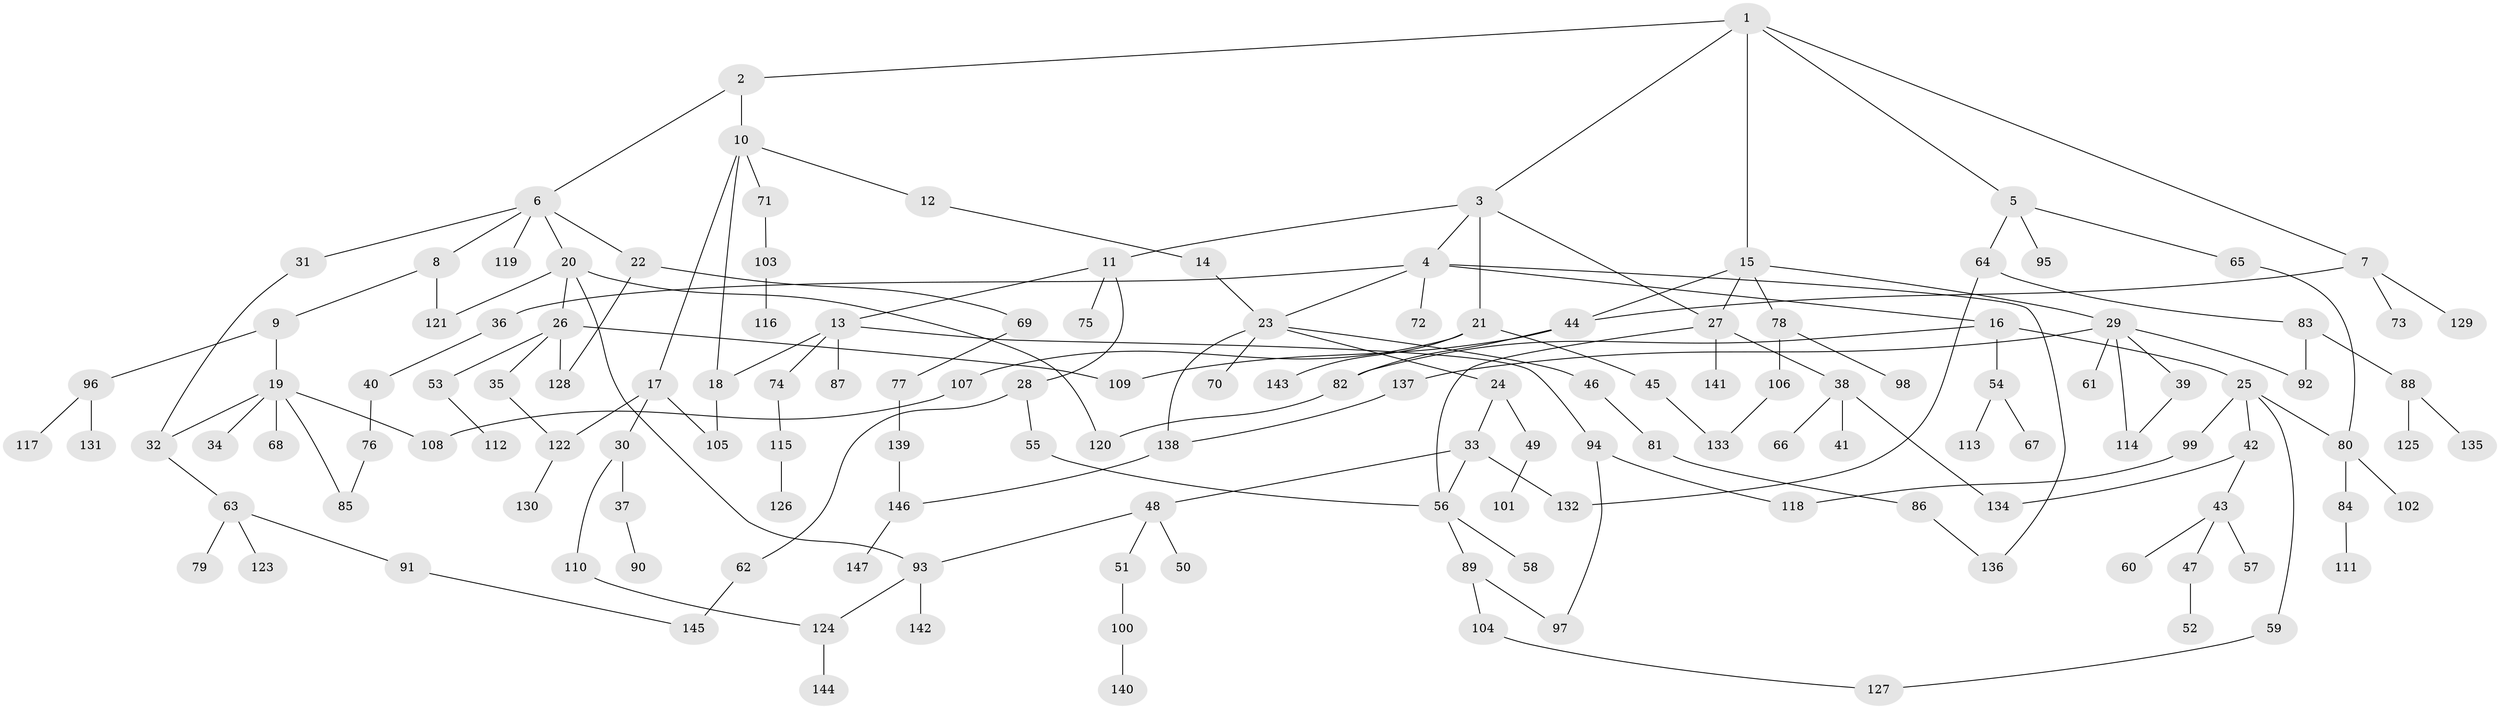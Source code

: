 // coarse degree distribution, {7: 0.029411764705882353, 9: 0.00980392156862745, 3: 0.13725490196078433, 6: 0.0392156862745098, 2: 0.3235294117647059, 5: 0.0392156862745098, 8: 0.00980392156862745, 4: 0.09803921568627451, 1: 0.3137254901960784}
// Generated by graph-tools (version 1.1) at 2025/41/03/06/25 10:41:25]
// undirected, 147 vertices, 177 edges
graph export_dot {
graph [start="1"]
  node [color=gray90,style=filled];
  1;
  2;
  3;
  4;
  5;
  6;
  7;
  8;
  9;
  10;
  11;
  12;
  13;
  14;
  15;
  16;
  17;
  18;
  19;
  20;
  21;
  22;
  23;
  24;
  25;
  26;
  27;
  28;
  29;
  30;
  31;
  32;
  33;
  34;
  35;
  36;
  37;
  38;
  39;
  40;
  41;
  42;
  43;
  44;
  45;
  46;
  47;
  48;
  49;
  50;
  51;
  52;
  53;
  54;
  55;
  56;
  57;
  58;
  59;
  60;
  61;
  62;
  63;
  64;
  65;
  66;
  67;
  68;
  69;
  70;
  71;
  72;
  73;
  74;
  75;
  76;
  77;
  78;
  79;
  80;
  81;
  82;
  83;
  84;
  85;
  86;
  87;
  88;
  89;
  90;
  91;
  92;
  93;
  94;
  95;
  96;
  97;
  98;
  99;
  100;
  101;
  102;
  103;
  104;
  105;
  106;
  107;
  108;
  109;
  110;
  111;
  112;
  113;
  114;
  115;
  116;
  117;
  118;
  119;
  120;
  121;
  122;
  123;
  124;
  125;
  126;
  127;
  128;
  129;
  130;
  131;
  132;
  133;
  134;
  135;
  136;
  137;
  138;
  139;
  140;
  141;
  142;
  143;
  144;
  145;
  146;
  147;
  1 -- 2;
  1 -- 3;
  1 -- 5;
  1 -- 7;
  1 -- 15;
  2 -- 6;
  2 -- 10;
  3 -- 4;
  3 -- 11;
  3 -- 21;
  3 -- 27;
  4 -- 16;
  4 -- 36;
  4 -- 72;
  4 -- 136;
  4 -- 23;
  5 -- 64;
  5 -- 65;
  5 -- 95;
  6 -- 8;
  6 -- 20;
  6 -- 22;
  6 -- 31;
  6 -- 119;
  7 -- 44;
  7 -- 73;
  7 -- 129;
  8 -- 9;
  8 -- 121;
  9 -- 19;
  9 -- 96;
  10 -- 12;
  10 -- 17;
  10 -- 18;
  10 -- 71;
  11 -- 13;
  11 -- 28;
  11 -- 75;
  12 -- 14;
  13 -- 74;
  13 -- 87;
  13 -- 94;
  13 -- 18;
  14 -- 23;
  15 -- 27;
  15 -- 29;
  15 -- 78;
  15 -- 44;
  16 -- 25;
  16 -- 54;
  16 -- 82;
  17 -- 30;
  17 -- 105;
  17 -- 122;
  18 -- 105;
  19 -- 34;
  19 -- 68;
  19 -- 85;
  19 -- 108;
  19 -- 32;
  20 -- 26;
  20 -- 121;
  20 -- 93;
  20 -- 120;
  21 -- 45;
  21 -- 107;
  21 -- 143;
  22 -- 69;
  22 -- 128;
  23 -- 24;
  23 -- 46;
  23 -- 70;
  23 -- 138;
  24 -- 33;
  24 -- 49;
  25 -- 42;
  25 -- 59;
  25 -- 80;
  25 -- 99;
  26 -- 35;
  26 -- 53;
  26 -- 128;
  26 -- 109;
  27 -- 38;
  27 -- 141;
  27 -- 56;
  28 -- 55;
  28 -- 62;
  29 -- 39;
  29 -- 61;
  29 -- 92;
  29 -- 137;
  29 -- 114;
  30 -- 37;
  30 -- 110;
  31 -- 32;
  32 -- 63;
  33 -- 48;
  33 -- 56;
  33 -- 132;
  35 -- 122;
  36 -- 40;
  37 -- 90;
  38 -- 41;
  38 -- 66;
  38 -- 134;
  39 -- 114;
  40 -- 76;
  42 -- 43;
  42 -- 134;
  43 -- 47;
  43 -- 57;
  43 -- 60;
  44 -- 82;
  44 -- 109;
  45 -- 133;
  46 -- 81;
  47 -- 52;
  48 -- 50;
  48 -- 51;
  48 -- 93;
  49 -- 101;
  51 -- 100;
  53 -- 112;
  54 -- 67;
  54 -- 113;
  55 -- 56;
  56 -- 58;
  56 -- 89;
  59 -- 127;
  62 -- 145;
  63 -- 79;
  63 -- 91;
  63 -- 123;
  64 -- 83;
  64 -- 132;
  65 -- 80;
  69 -- 77;
  71 -- 103;
  74 -- 115;
  76 -- 85;
  77 -- 139;
  78 -- 98;
  78 -- 106;
  80 -- 84;
  80 -- 102;
  81 -- 86;
  82 -- 120;
  83 -- 88;
  83 -- 92;
  84 -- 111;
  86 -- 136;
  88 -- 125;
  88 -- 135;
  89 -- 104;
  89 -- 97;
  91 -- 145;
  93 -- 124;
  93 -- 142;
  94 -- 97;
  94 -- 118;
  96 -- 117;
  96 -- 131;
  99 -- 118;
  100 -- 140;
  103 -- 116;
  104 -- 127;
  106 -- 133;
  107 -- 108;
  110 -- 124;
  115 -- 126;
  122 -- 130;
  124 -- 144;
  137 -- 138;
  138 -- 146;
  139 -- 146;
  146 -- 147;
}
